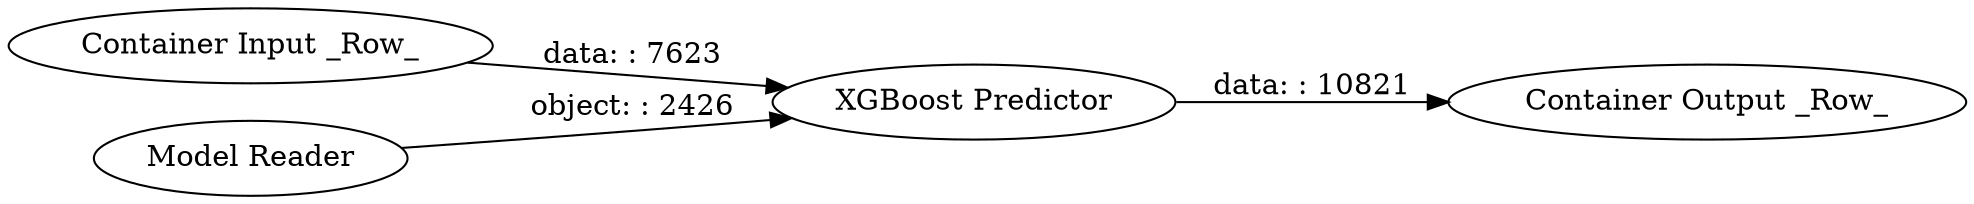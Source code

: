 digraph {
	"-907067912349677649_4" [label="XGBoost Predictor"]
	"-907067912349677649_5" [label="Container Output _Row_"]
	"-907067912349677649_3" [label="Container Input _Row_"]
	"-907067912349677649_2" [label="Model Reader"]
	"-907067912349677649_4" -> "-907067912349677649_5" [label="data: : 10821"]
	"-907067912349677649_2" -> "-907067912349677649_4" [label="object: : 2426"]
	"-907067912349677649_3" -> "-907067912349677649_4" [label="data: : 7623"]
	rankdir=LR
}
